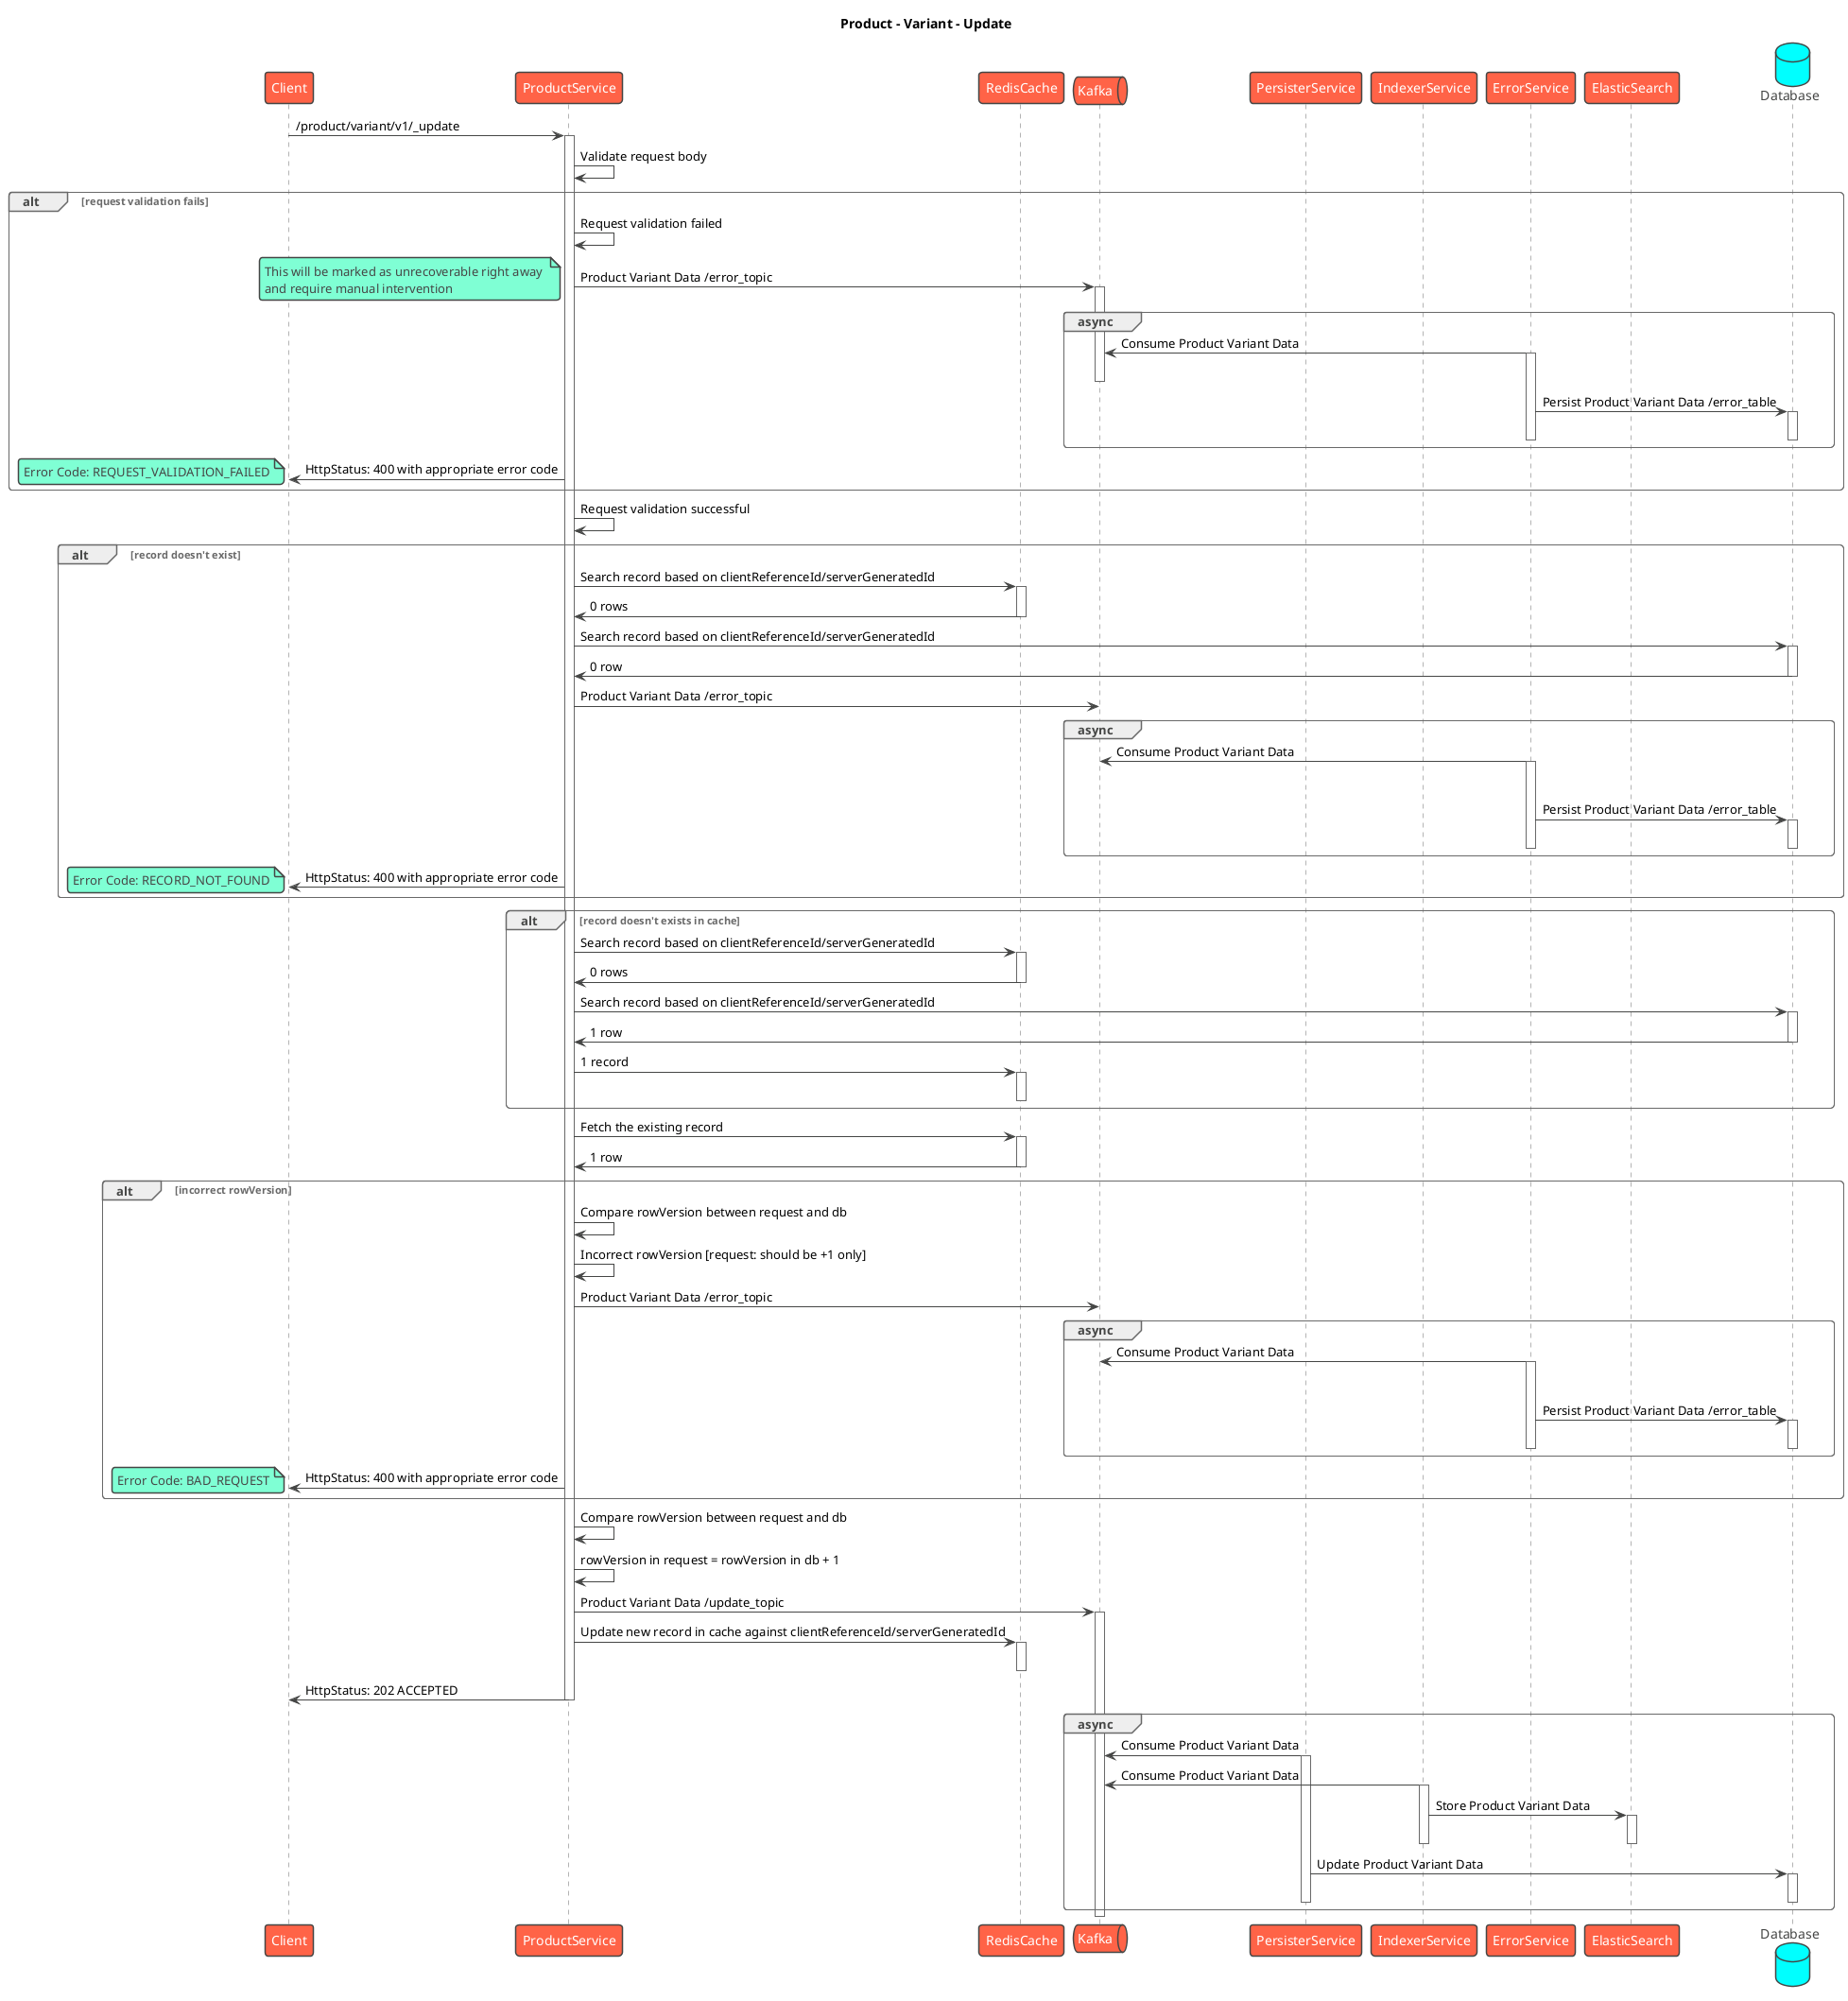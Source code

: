 @startuml
title Product - Variant - Update
!theme vibrant
participant Client as c
participant ProductService as s
participant RedisCache as rc
queue Kafka as k
participant PersisterService as prs
participant IndexerService as idx
participant ErrorService as es
participant ElasticSearch as el
database Database as db
c -> s : /product/variant/v1/_update
activate s
s -> s: Validate request body
alt request validation fails
    s -> s: Request validation failed
    s -> k: Product Variant Data /error_topic
    note left
        This will be marked as unrecoverable right away 
        and require manual intervention
    end note
    activate k
    group async
        es -> k: Consume Product Variant Data
        activate es
        deactivate k
        es -> db: Persist Product Variant Data /error_table
        activate db
        deactivate db
        deactivate es
    end
    s -> c: HttpStatus: 400 with appropriate error code
    note left
      Error Code: REQUEST_VALIDATION_FAILED
    end note
end
s -> s: Request validation successful
alt record doesn't exist
    s -> rc: Search record based on clientReferenceId/serverGeneratedId
    activate rc
    rc -> s: 0 rows
    deactivate rc
    s -> db: Search record based on clientReferenceId/serverGeneratedId
    activate db
    db -> s: 0 row
    deactivate db
    s -> k: Product Variant Data /error_topic
    group async
        es -> k: Consume Product Variant Data
        activate es
        deactivate k
        es -> db: Persist Product Variant Data /error_table
        activate db
        deactivate db
        deactivate es
    end
    s -> c: HttpStatus: 400 with appropriate error code
    note left
      Error Code: RECORD_NOT_FOUND
    end note
end
alt record doesn't exists in cache
    s -> rc: Search record based on clientReferenceId/serverGeneratedId
    activate rc
    rc -> s: 0 rows
    deactivate rc
    s -> db: Search record based on clientReferenceId/serverGeneratedId
    activate db
    db -> s: 1 row
    deactivate db
    s -> rc: 1 record
    activate rc
    deactivate rc
end
s -> rc: Fetch the existing record
activate rc
rc -> s: 1 row
deactivate rc
alt incorrect rowVersion
    s -> s: Compare rowVersion between request and db
    s -> s: Incorrect rowVersion [request: should be +1 only]
    s -> k: Product Variant Data /error_topic
    group async
        es -> k: Consume Product Variant Data
        activate es
        deactivate k
        es -> db: Persist Product Variant Data /error_table
        activate db
        deactivate db
        deactivate es
    end
    s -> c: HttpStatus: 400 with appropriate error code
    note left
      Error Code: BAD_REQUEST
    end note
end
s -> s: Compare rowVersion between request and db
s -> s: rowVersion in request = rowVersion in db + 1
s -> k: Product Variant Data /update_topic
activate k
s -> rc: Update new record in cache against clientReferenceId/serverGeneratedId
activate rc
deactivate rc
s -> c: HttpStatus: 202 ACCEPTED
deactivate s
group async
    prs -> k: Consume Product Variant Data
    activate prs
    idx -> k: Consume Product Variant Data
    activate idx
    idx -> el: Store Product Variant Data
    activate el
    deactivate el
    deactivate idx
    prs -> db: Update Product Variant Data
    activate db
    deactivate db
    deactivate prs
end
deactivate k
@enduml